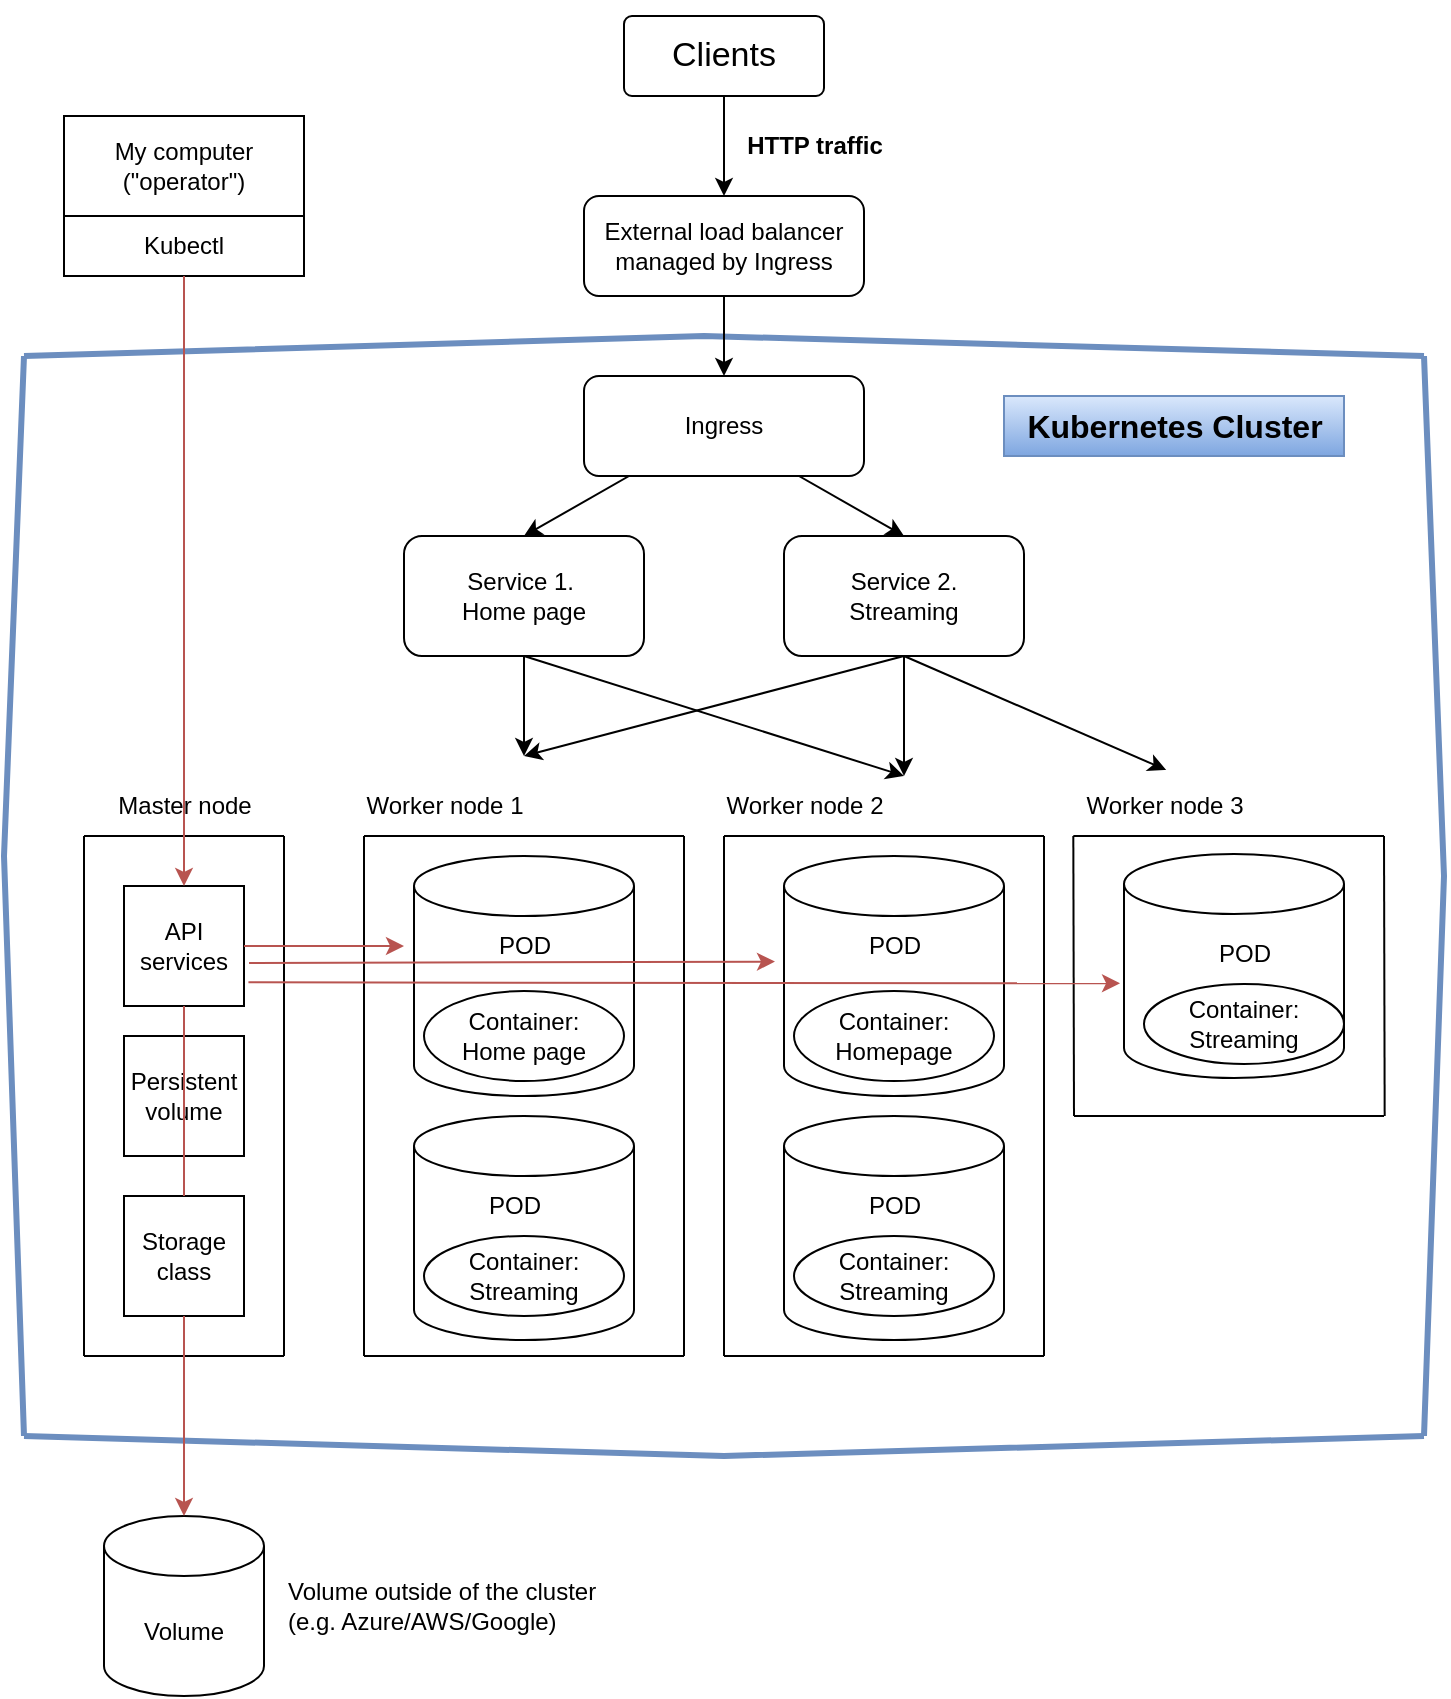 <mxfile version="21.3.2" type="github">
  <diagram name="Sivu-1" id="sKDdfknFH7Cz9x-xk31o">
    <mxGraphModel dx="872" dy="555" grid="1" gridSize="10" guides="1" tooltips="1" connect="1" arrows="1" fold="1" page="1" pageScale="1" pageWidth="827" pageHeight="1169" math="0" shadow="0">
      <root>
        <mxCell id="0" />
        <mxCell id="1" parent="0" />
        <mxCell id="ZEjh7lJmkJP0OWDX7xh0-1" value="External load balancer managed by Ingress" style="rounded=1;whiteSpace=wrap;html=1;" parent="1" vertex="1">
          <mxGeometry x="330" y="200" width="140" height="50" as="geometry" />
        </mxCell>
        <mxCell id="ZEjh7lJmkJP0OWDX7xh0-2" value="" style="endArrow=classic;html=1;rounded=0;entryX=0.5;entryY=0;entryDx=0;entryDy=0;" parent="1" target="ZEjh7lJmkJP0OWDX7xh0-1" edge="1">
          <mxGeometry width="50" height="50" relative="1" as="geometry">
            <mxPoint x="400" y="110" as="sourcePoint" />
            <mxPoint x="440" y="260" as="targetPoint" />
          </mxGeometry>
        </mxCell>
        <mxCell id="ZEjh7lJmkJP0OWDX7xh0-4" style="edgeStyle=orthogonalEdgeStyle;rounded=0;orthogonalLoop=1;jettySize=auto;html=1;exitX=0.5;exitY=1;exitDx=0;exitDy=0;" parent="1" edge="1">
          <mxGeometry relative="1" as="geometry">
            <mxPoint x="425.5" y="681" as="sourcePoint" />
            <mxPoint x="425.5" y="681" as="targetPoint" />
          </mxGeometry>
        </mxCell>
        <mxCell id="ZEjh7lJmkJP0OWDX7xh0-7" value="" style="endArrow=classic;html=1;rounded=0;entryX=0.5;entryY=0;entryDx=0;entryDy=0;" parent="1" target="ztrkCr3DdEQu6RkhGDGT-4" edge="1">
          <mxGeometry width="50" height="50" relative="1" as="geometry">
            <mxPoint x="420" y="330" as="sourcePoint" />
            <mxPoint x="401.2" y="314.96" as="targetPoint" />
          </mxGeometry>
        </mxCell>
        <mxCell id="ZEjh7lJmkJP0OWDX7xh0-8" value="&lt;br&gt;&lt;br&gt;&lt;br&gt;&lt;br&gt;&lt;br&gt;&lt;br&gt;&lt;br&gt;&lt;br&gt;" style="shape=cylinder3;whiteSpace=wrap;html=1;boundedLbl=1;backgroundOutline=1;size=15;" parent="1" vertex="1">
          <mxGeometry x="245" y="530" width="110" height="120" as="geometry" />
        </mxCell>
        <mxCell id="ZEjh7lJmkJP0OWDX7xh0-11" value="Clients" style="rounded=1;arcSize=10;whiteSpace=wrap;html=1;align=center;fontSize=17;" parent="1" vertex="1">
          <mxGeometry x="350" y="110" width="100" height="40" as="geometry" />
        </mxCell>
        <mxCell id="ZEjh7lJmkJP0OWDX7xh0-13" value="HTTP traffic" style="text;html=1;align=center;verticalAlign=middle;resizable=0;points=[];autosize=1;strokeColor=none;fillColor=none;fontStyle=1" parent="1" vertex="1">
          <mxGeometry x="400" y="160" width="90" height="30" as="geometry" />
        </mxCell>
        <mxCell id="ZEjh7lJmkJP0OWDX7xh0-15" value="Service 1.&amp;nbsp;&lt;br&gt;Home page" style="rounded=1;whiteSpace=wrap;html=1;" parent="1" vertex="1">
          <mxGeometry x="240" y="370" width="120" height="60" as="geometry" />
        </mxCell>
        <mxCell id="ZEjh7lJmkJP0OWDX7xh0-16" value="&lt;br&gt;&lt;br&gt;" style="shape=cylinder3;whiteSpace=wrap;html=1;boundedLbl=1;backgroundOutline=1;size=15;" parent="1" vertex="1">
          <mxGeometry x="245" y="660" width="110" height="112" as="geometry" />
        </mxCell>
        <mxCell id="ZEjh7lJmkJP0OWDX7xh0-18" value="Container:&lt;br&gt;Home page" style="ellipse;whiteSpace=wrap;html=1;align=center;newEdgeStyle={&quot;edgeStyle&quot;:&quot;entityRelationEdgeStyle&quot;,&quot;startArrow&quot;:&quot;none&quot;,&quot;endArrow&quot;:&quot;none&quot;,&quot;segment&quot;:10,&quot;curved&quot;:1,&quot;sourcePerimeterSpacing&quot;:0,&quot;targetPerimeterSpacing&quot;:0};treeFolding=1;treeMoving=1;" parent="1" vertex="1">
          <mxGeometry x="250" y="597.5" width="100" height="45" as="geometry" />
        </mxCell>
        <mxCell id="ZEjh7lJmkJP0OWDX7xh0-19" value="Container:&lt;br&gt;Streaming" style="ellipse;whiteSpace=wrap;html=1;align=center;newEdgeStyle={&quot;edgeStyle&quot;:&quot;entityRelationEdgeStyle&quot;,&quot;startArrow&quot;:&quot;none&quot;,&quot;endArrow&quot;:&quot;none&quot;,&quot;segment&quot;:10,&quot;curved&quot;:1,&quot;sourcePerimeterSpacing&quot;:0,&quot;targetPerimeterSpacing&quot;:0};treeFolding=1;treeMoving=1;" parent="1" vertex="1">
          <mxGeometry x="250" y="720" width="100" height="40" as="geometry" />
        </mxCell>
        <mxCell id="ztrkCr3DdEQu6RkhGDGT-3" value="" style="endArrow=classic;html=1;rounded=0;exitX=0.5;exitY=1;exitDx=0;exitDy=0;" parent="1" source="ZEjh7lJmkJP0OWDX7xh0-15" edge="1">
          <mxGeometry width="50" height="50" relative="1" as="geometry">
            <mxPoint x="410" y="260" as="sourcePoint" />
            <mxPoint x="300" y="480" as="targetPoint" />
          </mxGeometry>
        </mxCell>
        <mxCell id="ztrkCr3DdEQu6RkhGDGT-4" value="Service 2.&lt;br&gt;Streaming" style="rounded=1;whiteSpace=wrap;html=1;" parent="1" vertex="1">
          <mxGeometry x="430" y="370" width="120" height="60" as="geometry" />
        </mxCell>
        <mxCell id="ztrkCr3DdEQu6RkhGDGT-6" value="" style="endArrow=classic;html=1;rounded=0;entryX=0.5;entryY=0;entryDx=0;entryDy=0;" parent="1" target="ZEjh7lJmkJP0OWDX7xh0-15" edge="1">
          <mxGeometry width="50" height="50" relative="1" as="geometry">
            <mxPoint x="370" y="330" as="sourcePoint" />
            <mxPoint x="447" y="330" as="targetPoint" />
          </mxGeometry>
        </mxCell>
        <mxCell id="ztrkCr3DdEQu6RkhGDGT-12" value="" style="endArrow=classic;html=1;rounded=0;exitX=0.5;exitY=1;exitDx=0;exitDy=0;entryX=0.5;entryY=0;entryDx=0;entryDy=0;entryPerimeter=0;" parent="1" source="ztrkCr3DdEQu6RkhGDGT-4" edge="1">
          <mxGeometry width="50" height="50" relative="1" as="geometry">
            <mxPoint x="490" y="380" as="sourcePoint" />
            <mxPoint x="490.0" y="490" as="targetPoint" />
          </mxGeometry>
        </mxCell>
        <mxCell id="ztrkCr3DdEQu6RkhGDGT-13" value="Worker node 1" style="text;html=1;align=center;verticalAlign=middle;resizable=0;points=[];autosize=1;strokeColor=none;fillColor=none;" parent="1" vertex="1">
          <mxGeometry x="210" y="490" width="100" height="30" as="geometry" />
        </mxCell>
        <mxCell id="ztrkCr3DdEQu6RkhGDGT-14" value="Worker node 2" style="text;html=1;align=center;verticalAlign=middle;resizable=0;points=[];autosize=1;strokeColor=none;fillColor=none;" parent="1" vertex="1">
          <mxGeometry x="390" y="490" width="100" height="30" as="geometry" />
        </mxCell>
        <mxCell id="ztrkCr3DdEQu6RkhGDGT-15" style="edgeStyle=orthogonalEdgeStyle;rounded=0;orthogonalLoop=1;jettySize=auto;html=1;exitX=0.5;exitY=1;exitDx=0;exitDy=0;" parent="1" edge="1">
          <mxGeometry relative="1" as="geometry">
            <mxPoint x="610.5" y="681" as="sourcePoint" />
            <mxPoint x="610.5" y="681" as="targetPoint" />
          </mxGeometry>
        </mxCell>
        <mxCell id="ztrkCr3DdEQu6RkhGDGT-16" value="&lt;br&gt;&lt;br&gt;" style="shape=cylinder3;whiteSpace=wrap;html=1;boundedLbl=1;backgroundOutline=1;size=15;" parent="1" vertex="1">
          <mxGeometry x="430" y="530" width="110" height="120" as="geometry" />
        </mxCell>
        <mxCell id="ztrkCr3DdEQu6RkhGDGT-17" value="&lt;br&gt;&lt;br&gt;" style="shape=cylinder3;whiteSpace=wrap;html=1;boundedLbl=1;backgroundOutline=1;size=15;" parent="1" vertex="1">
          <mxGeometry x="430" y="660" width="110" height="112" as="geometry" />
        </mxCell>
        <mxCell id="ztrkCr3DdEQu6RkhGDGT-18" value="Container:&lt;br&gt;Homepage" style="ellipse;whiteSpace=wrap;html=1;align=center;newEdgeStyle={&quot;edgeStyle&quot;:&quot;entityRelationEdgeStyle&quot;,&quot;startArrow&quot;:&quot;none&quot;,&quot;endArrow&quot;:&quot;none&quot;,&quot;segment&quot;:10,&quot;curved&quot;:1,&quot;sourcePerimeterSpacing&quot;:0,&quot;targetPerimeterSpacing&quot;:0};treeFolding=1;treeMoving=1;" parent="1" vertex="1">
          <mxGeometry x="435" y="597.5" width="100" height="45" as="geometry" />
        </mxCell>
        <mxCell id="ztrkCr3DdEQu6RkhGDGT-19" value="Container:&lt;br&gt;Streaming" style="ellipse;whiteSpace=wrap;html=1;align=center;newEdgeStyle={&quot;edgeStyle&quot;:&quot;entityRelationEdgeStyle&quot;,&quot;startArrow&quot;:&quot;none&quot;,&quot;endArrow&quot;:&quot;none&quot;,&quot;segment&quot;:10,&quot;curved&quot;:1,&quot;sourcePerimeterSpacing&quot;:0,&quot;targetPerimeterSpacing&quot;:0};treeFolding=1;treeMoving=1;" parent="1" vertex="1">
          <mxGeometry x="435" y="720" width="100" height="40" as="geometry" />
        </mxCell>
        <mxCell id="ztrkCr3DdEQu6RkhGDGT-20" value="&lt;br&gt;&lt;br&gt;" style="shape=cylinder3;whiteSpace=wrap;html=1;boundedLbl=1;backgroundOutline=1;size=15;" parent="1" vertex="1">
          <mxGeometry x="600" y="529" width="110" height="112" as="geometry" />
        </mxCell>
        <mxCell id="ztrkCr3DdEQu6RkhGDGT-21" value="Container:&lt;br&gt;Streaming" style="ellipse;whiteSpace=wrap;html=1;align=center;newEdgeStyle={&quot;edgeStyle&quot;:&quot;entityRelationEdgeStyle&quot;,&quot;startArrow&quot;:&quot;none&quot;,&quot;endArrow&quot;:&quot;none&quot;,&quot;segment&quot;:10,&quot;curved&quot;:1,&quot;sourcePerimeterSpacing&quot;:0,&quot;targetPerimeterSpacing&quot;:0};treeFolding=1;treeMoving=1;" parent="1" vertex="1">
          <mxGeometry x="610" y="594" width="100" height="40" as="geometry" />
        </mxCell>
        <mxCell id="ztrkCr3DdEQu6RkhGDGT-22" value="" style="endArrow=classic;html=1;rounded=0;exitX=0.5;exitY=1;exitDx=0;exitDy=0;" parent="1" source="ztrkCr3DdEQu6RkhGDGT-4" edge="1">
          <mxGeometry width="50" height="50" relative="1" as="geometry">
            <mxPoint x="310" y="390" as="sourcePoint" />
            <mxPoint x="300" y="480" as="targetPoint" />
          </mxGeometry>
        </mxCell>
        <mxCell id="ztrkCr3DdEQu6RkhGDGT-23" value="" style="endArrow=classic;html=1;rounded=0;exitX=0.5;exitY=1;exitDx=0;exitDy=0;" parent="1" source="ZEjh7lJmkJP0OWDX7xh0-15" edge="1">
          <mxGeometry width="50" height="50" relative="1" as="geometry">
            <mxPoint x="300" y="390" as="sourcePoint" />
            <mxPoint x="490" y="490" as="targetPoint" />
          </mxGeometry>
        </mxCell>
        <mxCell id="ztrkCr3DdEQu6RkhGDGT-24" value="Worker node 3" style="text;html=1;align=center;verticalAlign=middle;resizable=0;points=[];autosize=1;strokeColor=none;fillColor=none;" parent="1" vertex="1">
          <mxGeometry x="570" y="490" width="100" height="30" as="geometry" />
        </mxCell>
        <mxCell id="ztrkCr3DdEQu6RkhGDGT-42" style="edgeStyle=orthogonalEdgeStyle;rounded=0;orthogonalLoop=1;jettySize=auto;html=1;exitX=0.75;exitY=0;exitDx=0;exitDy=0;entryX=0.75;entryY=1;entryDx=0;entryDy=0;" parent="1" source="ztrkCr3DdEQu6RkhGDGT-26" target="ztrkCr3DdEQu6RkhGDGT-41" edge="1">
          <mxGeometry relative="1" as="geometry" />
        </mxCell>
        <mxCell id="ztrkCr3DdEQu6RkhGDGT-26" value="Kubectl" style="rounded=0;whiteSpace=wrap;html=1;" parent="1" vertex="1">
          <mxGeometry x="70" y="210" width="120" height="30" as="geometry" />
        </mxCell>
        <mxCell id="ztrkCr3DdEQu6RkhGDGT-28" value="POD" style="text;html=1;align=center;verticalAlign=middle;resizable=0;points=[];autosize=1;strokeColor=none;fillColor=none;" parent="1" vertex="1">
          <mxGeometry x="275" y="560" width="50" height="30" as="geometry" />
        </mxCell>
        <mxCell id="ztrkCr3DdEQu6RkhGDGT-29" value="POD" style="text;html=1;align=center;verticalAlign=middle;resizable=0;points=[];autosize=1;strokeColor=none;fillColor=none;" parent="1" vertex="1">
          <mxGeometry x="270" y="690" width="50" height="30" as="geometry" />
        </mxCell>
        <mxCell id="ztrkCr3DdEQu6RkhGDGT-30" value="POD" style="text;html=1;align=center;verticalAlign=middle;resizable=0;points=[];autosize=1;strokeColor=none;fillColor=none;" parent="1" vertex="1">
          <mxGeometry x="460" y="560" width="50" height="30" as="geometry" />
        </mxCell>
        <mxCell id="ztrkCr3DdEQu6RkhGDGT-31" value="POD" style="text;html=1;align=center;verticalAlign=middle;resizable=0;points=[];autosize=1;strokeColor=none;fillColor=none;" parent="1" vertex="1">
          <mxGeometry x="460" y="690" width="50" height="30" as="geometry" />
        </mxCell>
        <mxCell id="ztrkCr3DdEQu6RkhGDGT-32" value="POD" style="text;html=1;align=center;verticalAlign=middle;resizable=0;points=[];autosize=1;strokeColor=none;fillColor=none;" parent="1" vertex="1">
          <mxGeometry x="635" y="564" width="50" height="30" as="geometry" />
        </mxCell>
        <mxCell id="ztrkCr3DdEQu6RkhGDGT-33" value="" style="endArrow=classic;html=1;rounded=0;entryX=0.511;entryY=-0.1;entryDx=0;entryDy=0;entryPerimeter=0;exitX=0.5;exitY=1;exitDx=0;exitDy=0;" parent="1" source="ztrkCr3DdEQu6RkhGDGT-4" target="ztrkCr3DdEQu6RkhGDGT-24" edge="1">
          <mxGeometry width="50" height="50" relative="1" as="geometry">
            <mxPoint x="490" y="380" as="sourcePoint" />
            <mxPoint x="500.0" y="500" as="targetPoint" />
          </mxGeometry>
        </mxCell>
        <mxCell id="ztrkCr3DdEQu6RkhGDGT-35" value="" style="endArrow=none;html=1;rounded=0;fillColor=#dae8fc;gradientColor=#7ea6e0;strokeColor=#6c8ebf;strokeWidth=3;" parent="1" edge="1">
          <mxGeometry width="50" height="50" relative="1" as="geometry">
            <mxPoint x="50" y="820" as="sourcePoint" />
            <mxPoint x="50" y="280" as="targetPoint" />
            <Array as="points">
              <mxPoint x="40" y="530" />
            </Array>
          </mxGeometry>
        </mxCell>
        <mxCell id="ztrkCr3DdEQu6RkhGDGT-36" value="" style="endArrow=none;html=1;rounded=0;fillColor=#dae8fc;gradientColor=#7ea6e0;strokeColor=#6c8ebf;strokeWidth=3;" parent="1" edge="1">
          <mxGeometry width="50" height="50" relative="1" as="geometry">
            <mxPoint x="750" y="280" as="sourcePoint" />
            <mxPoint x="50" y="280" as="targetPoint" />
            <Array as="points">
              <mxPoint x="390" y="270" />
            </Array>
          </mxGeometry>
        </mxCell>
        <mxCell id="ztrkCr3DdEQu6RkhGDGT-37" value="" style="endArrow=none;html=1;rounded=0;fillColor=#dae8fc;gradientColor=#7ea6e0;strokeColor=#6c8ebf;strokeWidth=3;" parent="1" edge="1">
          <mxGeometry width="50" height="50" relative="1" as="geometry">
            <mxPoint x="750" y="820" as="sourcePoint" />
            <mxPoint x="750" y="280" as="targetPoint" />
            <Array as="points">
              <mxPoint x="760" y="540" />
            </Array>
          </mxGeometry>
        </mxCell>
        <mxCell id="ztrkCr3DdEQu6RkhGDGT-38" value="" style="endArrow=none;html=1;rounded=0;fillColor=#dae8fc;gradientColor=#7ea6e0;strokeColor=#6c8ebf;strokeWidth=3;" parent="1" edge="1">
          <mxGeometry width="50" height="50" relative="1" as="geometry">
            <mxPoint x="750" y="820" as="sourcePoint" />
            <mxPoint x="50" y="820" as="targetPoint" />
            <Array as="points">
              <mxPoint x="400" y="830" />
            </Array>
          </mxGeometry>
        </mxCell>
        <mxCell id="ztrkCr3DdEQu6RkhGDGT-41" value="My computer (&quot;operator&quot;)" style="rounded=0;whiteSpace=wrap;html=1;" parent="1" vertex="1">
          <mxGeometry x="70" y="160" width="120" height="50" as="geometry" />
        </mxCell>
        <mxCell id="ztrkCr3DdEQu6RkhGDGT-39" value="&lt;b&gt;&lt;font style=&quot;font-size: 16px;&quot;&gt;Kubernetes Cluster&lt;/font&gt;&lt;/b&gt;" style="text;html=1;align=center;verticalAlign=middle;resizable=0;points=[];autosize=1;strokeColor=#6c8ebf;fillColor=#dae8fc;gradientColor=#7ea6e0;" parent="1" vertex="1">
          <mxGeometry x="540" y="300" width="170" height="30" as="geometry" />
        </mxCell>
        <mxCell id="ztrkCr3DdEQu6RkhGDGT-43" value="" style="endArrow=none;html=1;rounded=0;" parent="1" edge="1">
          <mxGeometry width="50" height="50" relative="1" as="geometry">
            <mxPoint x="220" y="780" as="sourcePoint" />
            <mxPoint x="220" y="520" as="targetPoint" />
            <Array as="points">
              <mxPoint x="220" y="780" />
            </Array>
          </mxGeometry>
        </mxCell>
        <mxCell id="ztrkCr3DdEQu6RkhGDGT-44" value="" style="endArrow=none;html=1;rounded=0;" parent="1" edge="1">
          <mxGeometry width="50" height="50" relative="1" as="geometry">
            <mxPoint x="380" y="780" as="sourcePoint" />
            <mxPoint x="380" y="520" as="targetPoint" />
            <Array as="points">
              <mxPoint x="380" y="780" />
            </Array>
          </mxGeometry>
        </mxCell>
        <mxCell id="ztrkCr3DdEQu6RkhGDGT-46" value="" style="endArrow=none;html=1;rounded=0;" parent="1" edge="1">
          <mxGeometry width="50" height="50" relative="1" as="geometry">
            <mxPoint x="220" y="520" as="sourcePoint" />
            <mxPoint x="380" y="520" as="targetPoint" />
          </mxGeometry>
        </mxCell>
        <mxCell id="ztrkCr3DdEQu6RkhGDGT-47" value="" style="endArrow=none;html=1;rounded=0;" parent="1" edge="1">
          <mxGeometry width="50" height="50" relative="1" as="geometry">
            <mxPoint x="220" y="780" as="sourcePoint" />
            <mxPoint x="380" y="780" as="targetPoint" />
          </mxGeometry>
        </mxCell>
        <mxCell id="ztrkCr3DdEQu6RkhGDGT-48" value="" style="endArrow=none;html=1;rounded=0;" parent="1" edge="1">
          <mxGeometry width="50" height="50" relative="1" as="geometry">
            <mxPoint x="400" y="780" as="sourcePoint" />
            <mxPoint x="400" y="520" as="targetPoint" />
            <Array as="points">
              <mxPoint x="400" y="780" />
            </Array>
          </mxGeometry>
        </mxCell>
        <mxCell id="ztrkCr3DdEQu6RkhGDGT-49" value="" style="endArrow=none;html=1;rounded=0;" parent="1" edge="1">
          <mxGeometry width="50" height="50" relative="1" as="geometry">
            <mxPoint x="560" y="780" as="sourcePoint" />
            <mxPoint x="560" y="520" as="targetPoint" />
            <Array as="points">
              <mxPoint x="560" y="780" />
            </Array>
          </mxGeometry>
        </mxCell>
        <mxCell id="ztrkCr3DdEQu6RkhGDGT-50" value="" style="endArrow=none;html=1;rounded=0;" parent="1" edge="1">
          <mxGeometry width="50" height="50" relative="1" as="geometry">
            <mxPoint x="400" y="520" as="sourcePoint" />
            <mxPoint x="560" y="520" as="targetPoint" />
          </mxGeometry>
        </mxCell>
        <mxCell id="ztrkCr3DdEQu6RkhGDGT-51" value="" style="endArrow=none;html=1;rounded=0;" parent="1" edge="1">
          <mxGeometry width="50" height="50" relative="1" as="geometry">
            <mxPoint x="400" y="780" as="sourcePoint" />
            <mxPoint x="560" y="780" as="targetPoint" />
          </mxGeometry>
        </mxCell>
        <mxCell id="ztrkCr3DdEQu6RkhGDGT-52" value="" style="endArrow=none;html=1;rounded=0;" parent="1" edge="1">
          <mxGeometry width="50" height="50" relative="1" as="geometry">
            <mxPoint x="575" y="660" as="sourcePoint" />
            <mxPoint x="574.66" y="520" as="targetPoint" />
            <Array as="points" />
          </mxGeometry>
        </mxCell>
        <mxCell id="ztrkCr3DdEQu6RkhGDGT-54" value="" style="endArrow=none;html=1;rounded=0;" parent="1" edge="1">
          <mxGeometry width="50" height="50" relative="1" as="geometry">
            <mxPoint x="574.66" y="520" as="sourcePoint" />
            <mxPoint x="730" y="520" as="targetPoint" />
          </mxGeometry>
        </mxCell>
        <mxCell id="ztrkCr3DdEQu6RkhGDGT-55" value="" style="endArrow=none;html=1;rounded=0;" parent="1" edge="1">
          <mxGeometry width="50" height="50" relative="1" as="geometry">
            <mxPoint x="575.0" y="660" as="sourcePoint" />
            <mxPoint x="730" y="660" as="targetPoint" />
            <Array as="points">
              <mxPoint x="650.34" y="660" />
            </Array>
          </mxGeometry>
        </mxCell>
        <mxCell id="ztrkCr3DdEQu6RkhGDGT-56" value="" style="endArrow=none;html=1;rounded=0;" parent="1" edge="1">
          <mxGeometry width="50" height="50" relative="1" as="geometry">
            <mxPoint x="730.34" y="660" as="sourcePoint" />
            <mxPoint x="730.0" y="520" as="targetPoint" />
            <Array as="points" />
          </mxGeometry>
        </mxCell>
        <mxCell id="ztrkCr3DdEQu6RkhGDGT-57" value="Volume" style="shape=cylinder3;whiteSpace=wrap;html=1;boundedLbl=1;backgroundOutline=1;size=15;" parent="1" vertex="1">
          <mxGeometry x="90" y="860" width="80" height="90" as="geometry" />
        </mxCell>
        <mxCell id="ztrkCr3DdEQu6RkhGDGT-62" value="" style="endArrow=none;html=1;rounded=0;" parent="1" edge="1">
          <mxGeometry width="50" height="50" relative="1" as="geometry">
            <mxPoint x="80" y="780" as="sourcePoint" />
            <mxPoint x="80" y="520" as="targetPoint" />
            <Array as="points">
              <mxPoint x="80" y="780" />
            </Array>
          </mxGeometry>
        </mxCell>
        <mxCell id="ztrkCr3DdEQu6RkhGDGT-64" value="" style="endArrow=none;html=1;rounded=0;" parent="1" edge="1">
          <mxGeometry width="50" height="50" relative="1" as="geometry">
            <mxPoint x="80" y="520" as="sourcePoint" />
            <mxPoint x="180" y="520" as="targetPoint" />
          </mxGeometry>
        </mxCell>
        <mxCell id="ztrkCr3DdEQu6RkhGDGT-65" value="" style="endArrow=none;html=1;rounded=0;" parent="1" edge="1">
          <mxGeometry width="50" height="50" relative="1" as="geometry">
            <mxPoint x="80" y="780" as="sourcePoint" />
            <mxPoint x="180" y="780" as="targetPoint" />
          </mxGeometry>
        </mxCell>
        <mxCell id="ztrkCr3DdEQu6RkhGDGT-66" value="" style="endArrow=none;html=1;rounded=0;" parent="1" edge="1">
          <mxGeometry width="50" height="50" relative="1" as="geometry">
            <mxPoint x="180" y="780" as="sourcePoint" />
            <mxPoint x="180" y="520" as="targetPoint" />
            <Array as="points">
              <mxPoint x="180" y="780" />
            </Array>
          </mxGeometry>
        </mxCell>
        <mxCell id="ztrkCr3DdEQu6RkhGDGT-67" value="Master node" style="text;html=1;align=center;verticalAlign=middle;resizable=0;points=[];autosize=1;strokeColor=none;fillColor=none;" parent="1" vertex="1">
          <mxGeometry x="85" y="490" width="90" height="30" as="geometry" />
        </mxCell>
        <mxCell id="ztrkCr3DdEQu6RkhGDGT-68" value="API services" style="rounded=0;whiteSpace=wrap;html=1;" parent="1" vertex="1">
          <mxGeometry x="100" y="545" width="60" height="60" as="geometry" />
        </mxCell>
        <mxCell id="ztrkCr3DdEQu6RkhGDGT-69" value="" style="endArrow=classic;html=1;rounded=0;exitX=1;exitY=0.5;exitDx=0;exitDy=0;fillColor=#f8cecc;gradientColor=#ea6b66;strokeColor=#b85450;" parent="1" source="ztrkCr3DdEQu6RkhGDGT-68" edge="1">
          <mxGeometry width="50" height="50" relative="1" as="geometry">
            <mxPoint x="290" y="620" as="sourcePoint" />
            <mxPoint x="240" y="575" as="targetPoint" />
          </mxGeometry>
        </mxCell>
        <mxCell id="ztrkCr3DdEQu6RkhGDGT-70" value="" style="endArrow=classic;html=1;rounded=0;exitX=1.042;exitY=0.641;exitDx=0;exitDy=0;entryX=-0.041;entryY=0.44;entryDx=0;entryDy=0;entryPerimeter=0;fillColor=#f8cecc;gradientColor=#ea6b66;strokeColor=#b85450;exitPerimeter=0;" parent="1" source="ztrkCr3DdEQu6RkhGDGT-68" target="ztrkCr3DdEQu6RkhGDGT-16" edge="1">
          <mxGeometry width="50" height="50" relative="1" as="geometry">
            <mxPoint x="170" y="584" as="sourcePoint" />
            <mxPoint x="400" y="584" as="targetPoint" />
          </mxGeometry>
        </mxCell>
        <mxCell id="ztrkCr3DdEQu6RkhGDGT-72" value="" style="endArrow=classic;html=1;rounded=0;exitX=0.5;exitY=1;exitDx=0;exitDy=0;fillColor=#f8cecc;gradientColor=#ea6b66;strokeColor=#b85450;entryX=0.5;entryY=0;entryDx=0;entryDy=0;" parent="1" source="ztrkCr3DdEQu6RkhGDGT-26" target="ztrkCr3DdEQu6RkhGDGT-68" edge="1">
          <mxGeometry width="50" height="50" relative="1" as="geometry">
            <mxPoint x="180" y="585" as="sourcePoint" />
            <mxPoint x="250" y="585" as="targetPoint" />
          </mxGeometry>
        </mxCell>
        <mxCell id="ztrkCr3DdEQu6RkhGDGT-71" value="" style="endArrow=classic;html=1;rounded=0;exitX=1.037;exitY=0.803;exitDx=0;exitDy=0;entryX=-0.018;entryY=0.577;entryDx=0;entryDy=0;entryPerimeter=0;fillColor=#f8cecc;gradientColor=#ea6b66;strokeColor=#b85450;exitPerimeter=0;" parent="1" source="ztrkCr3DdEQu6RkhGDGT-68" target="ztrkCr3DdEQu6RkhGDGT-20" edge="1">
          <mxGeometry width="50" height="50" relative="1" as="geometry">
            <mxPoint x="170" y="593.17" as="sourcePoint" />
            <mxPoint x="570" y="593" as="targetPoint" />
          </mxGeometry>
        </mxCell>
        <mxCell id="ztrkCr3DdEQu6RkhGDGT-73" value="Persistent volume" style="rounded=0;whiteSpace=wrap;html=1;" parent="1" vertex="1">
          <mxGeometry x="100" y="620" width="60" height="60" as="geometry" />
        </mxCell>
        <mxCell id="ztrkCr3DdEQu6RkhGDGT-76" value="Volume outside of the cluster&lt;br&gt;(e.g. Azure/AWS/Google)" style="text;html=1;align=left;verticalAlign=middle;resizable=0;points=[];autosize=1;strokeColor=none;fillColor=none;" parent="1" vertex="1">
          <mxGeometry x="180" y="885" width="180" height="40" as="geometry" />
        </mxCell>
        <mxCell id="ztrkCr3DdEQu6RkhGDGT-77" value="Storage class" style="rounded=0;whiteSpace=wrap;html=1;" parent="1" vertex="1">
          <mxGeometry x="100" y="700" width="60" height="60" as="geometry" />
        </mxCell>
        <mxCell id="ztrkCr3DdEQu6RkhGDGT-83" value="" style="endArrow=classic;html=1;rounded=0;entryX=0.5;entryY=0;entryDx=0;entryDy=0;entryPerimeter=0;fillColor=#f8cecc;strokeColor=#b85450;gradientColor=#ea6b66;exitX=0.5;exitY=1;exitDx=0;exitDy=0;" parent="1" target="ztrkCr3DdEQu6RkhGDGT-57" edge="1" source="ztrkCr3DdEQu6RkhGDGT-77">
          <mxGeometry width="50" height="50" relative="1" as="geometry">
            <mxPoint x="130" y="780" as="sourcePoint" />
            <mxPoint x="330" y="620" as="targetPoint" />
          </mxGeometry>
        </mxCell>
        <mxCell id="ztrkCr3DdEQu6RkhGDGT-95" value="Ingress" style="rounded=1;whiteSpace=wrap;html=1;" parent="1" vertex="1">
          <mxGeometry x="330" y="290" width="140" height="50" as="geometry" />
        </mxCell>
        <mxCell id="ztrkCr3DdEQu6RkhGDGT-96" value="" style="endArrow=classic;html=1;rounded=0;exitX=0.5;exitY=1;exitDx=0;exitDy=0;entryX=0.5;entryY=0;entryDx=0;entryDy=0;" parent="1" source="ZEjh7lJmkJP0OWDX7xh0-1" target="ztrkCr3DdEQu6RkhGDGT-95" edge="1">
          <mxGeometry width="50" height="50" relative="1" as="geometry">
            <mxPoint x="280" y="530" as="sourcePoint" />
            <mxPoint x="330" y="480" as="targetPoint" />
          </mxGeometry>
        </mxCell>
        <mxCell id="gnmn5HGX_x-euRbzNhST-1" value="" style="endArrow=none;html=1;rounded=0;exitX=0.5;exitY=0;exitDx=0;exitDy=0;fillColor=#f8cecc;gradientColor=#ea6b66;strokeColor=#b85450;" edge="1" parent="1" source="ztrkCr3DdEQu6RkhGDGT-77">
          <mxGeometry width="50" height="50" relative="1" as="geometry">
            <mxPoint x="330" y="690" as="sourcePoint" />
            <mxPoint x="130" y="605" as="targetPoint" />
          </mxGeometry>
        </mxCell>
      </root>
    </mxGraphModel>
  </diagram>
</mxfile>
